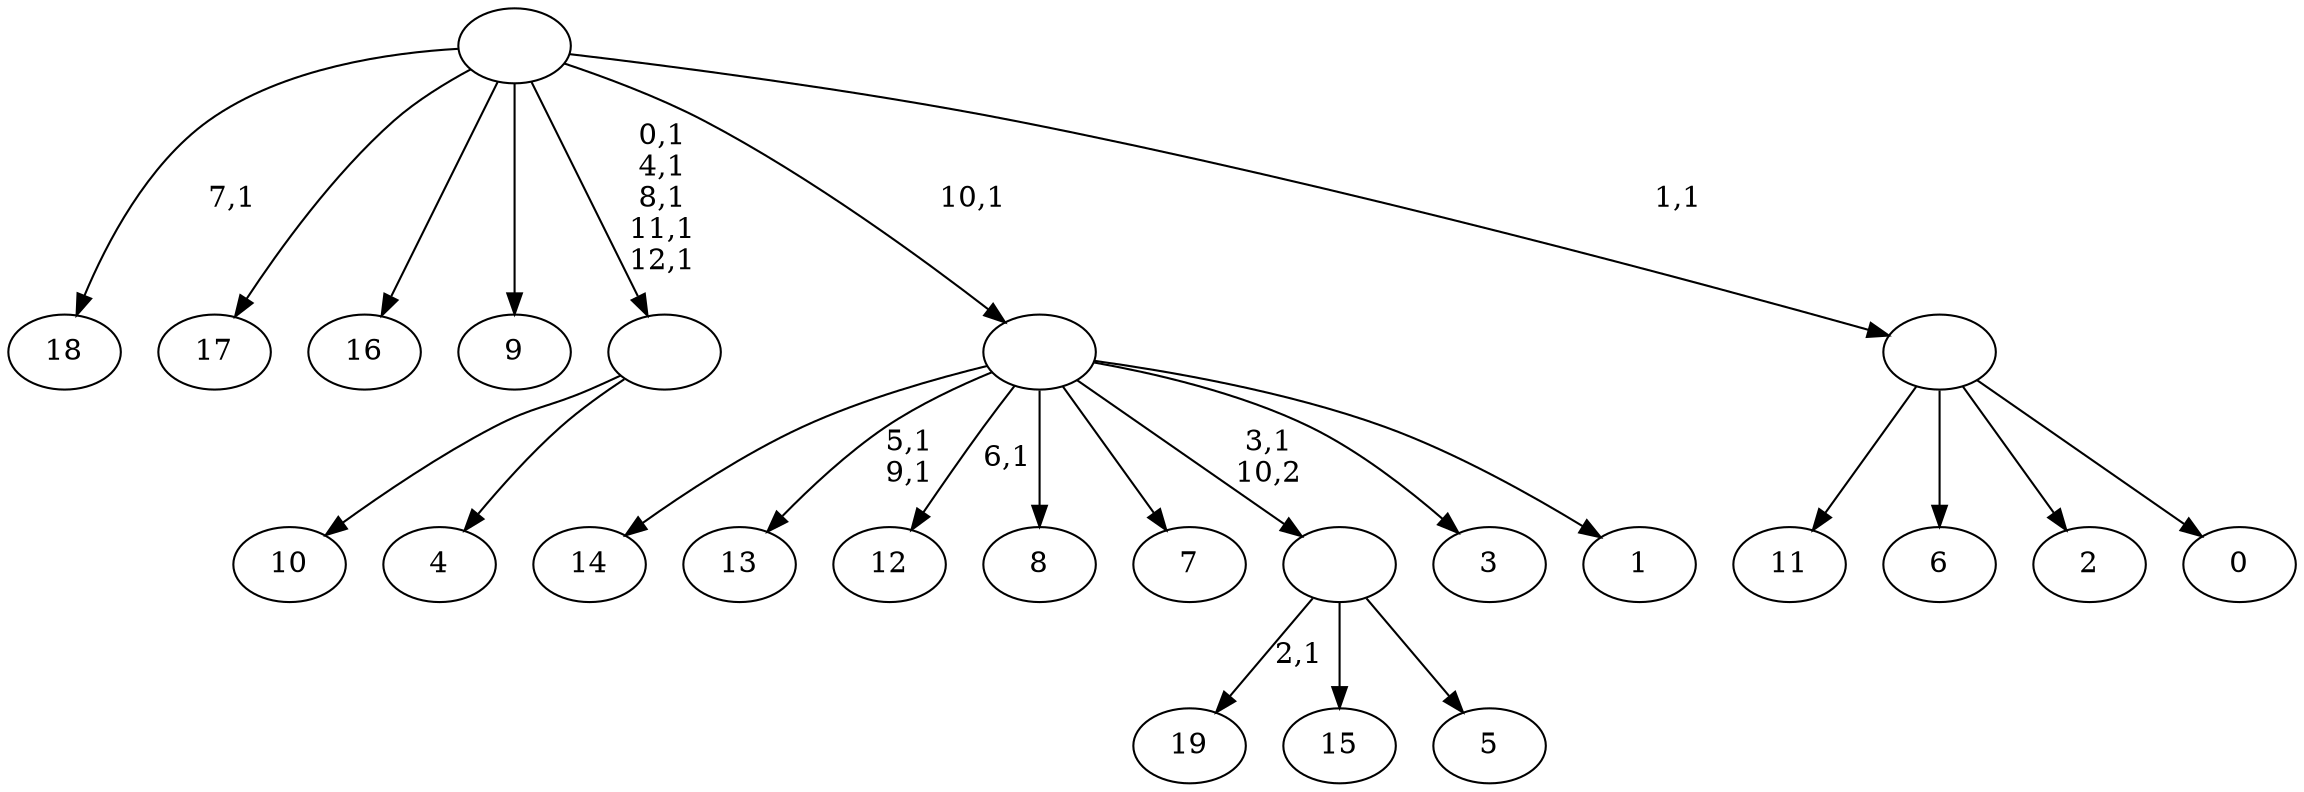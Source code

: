 digraph T {
	33 [label="19"]
	31 [label="18"]
	29 [label="17"]
	28 [label="16"]
	27 [label="15"]
	26 [label="14"]
	25 [label="13"]
	22 [label="12"]
	20 [label="11"]
	19 [label="10"]
	18 [label="9"]
	17 [label="8"]
	16 [label="7"]
	15 [label="6"]
	14 [label="5"]
	13 [label=""]
	12 [label="4"]
	11 [label=""]
	6 [label="3"]
	5 [label="2"]
	4 [label="1"]
	3 [label=""]
	2 [label="0"]
	1 [label=""]
	0 [label=""]
	13 -> 33 [label="2,1"]
	13 -> 27 [label=""]
	13 -> 14 [label=""]
	11 -> 19 [label=""]
	11 -> 12 [label=""]
	3 -> 22 [label="6,1"]
	3 -> 25 [label="5,1\n9,1"]
	3 -> 26 [label=""]
	3 -> 17 [label=""]
	3 -> 16 [label=""]
	3 -> 13 [label="3,1\n10,2"]
	3 -> 6 [label=""]
	3 -> 4 [label=""]
	1 -> 20 [label=""]
	1 -> 15 [label=""]
	1 -> 5 [label=""]
	1 -> 2 [label=""]
	0 -> 11 [label="0,1\n4,1\n8,1\n11,1\n12,1"]
	0 -> 31 [label="7,1"]
	0 -> 29 [label=""]
	0 -> 28 [label=""]
	0 -> 18 [label=""]
	0 -> 3 [label="10,1"]
	0 -> 1 [label="1,1"]
}
